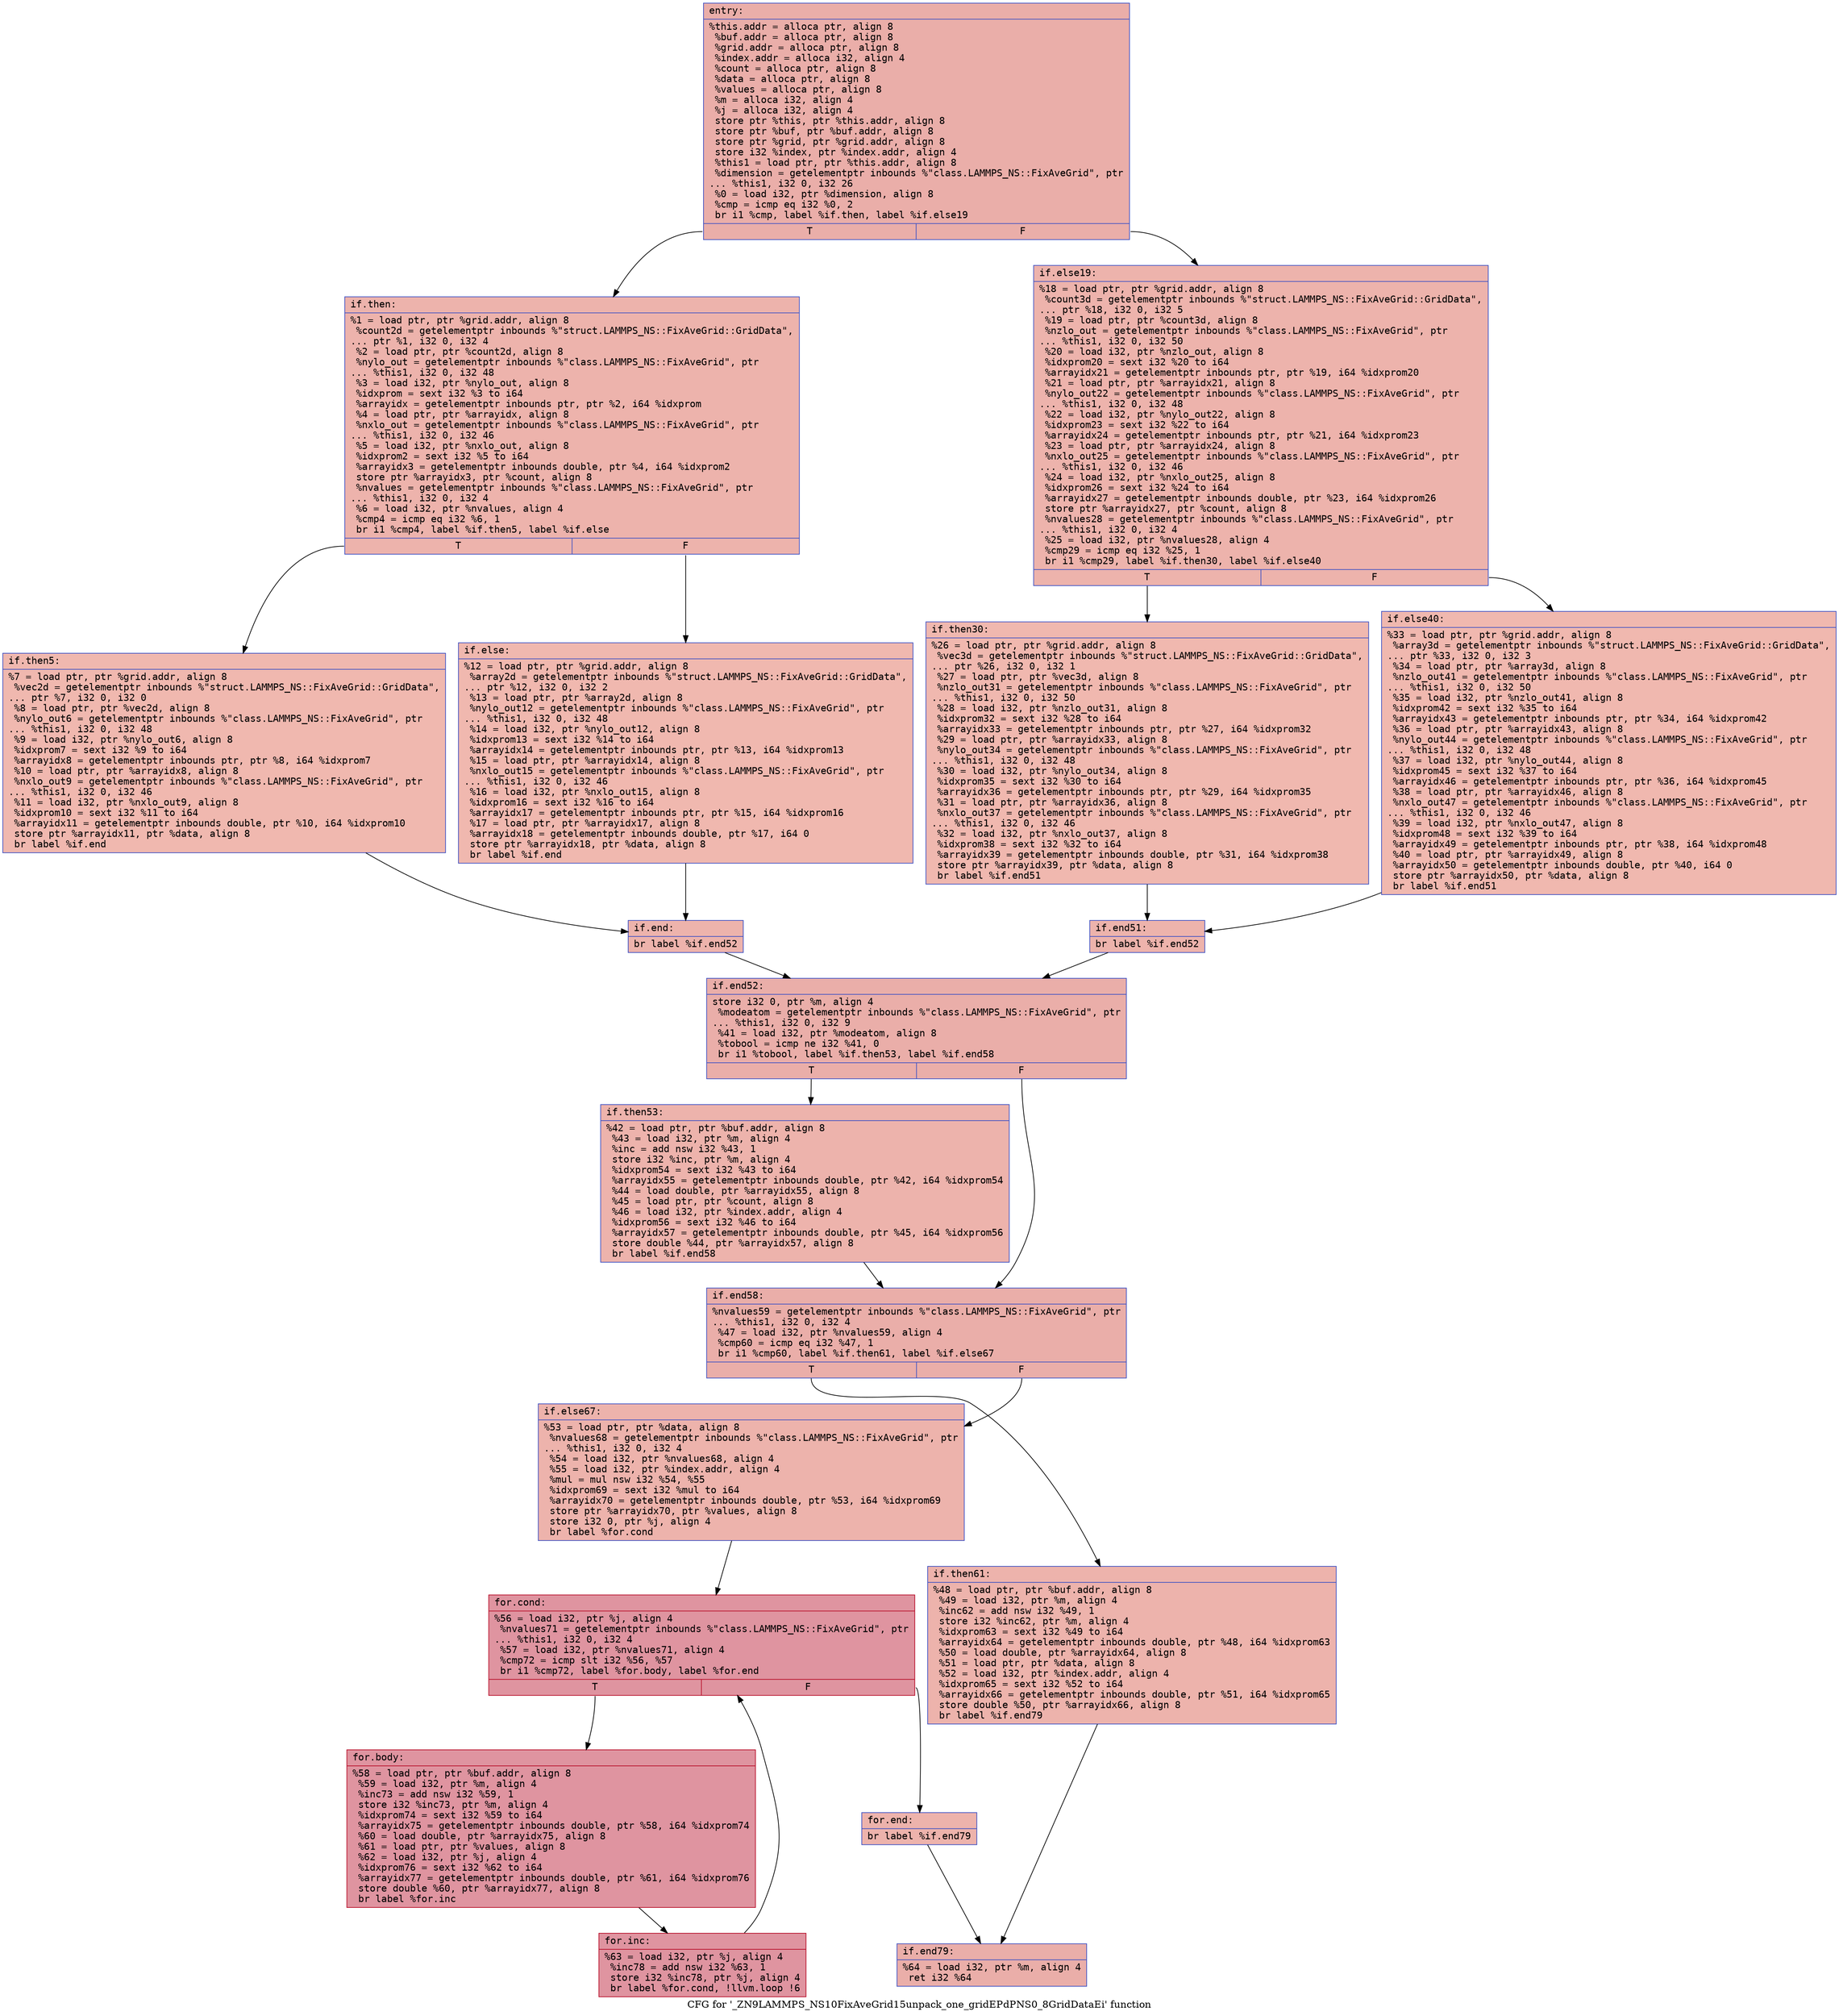 digraph "CFG for '_ZN9LAMMPS_NS10FixAveGrid15unpack_one_gridEPdPNS0_8GridDataEi' function" {
	label="CFG for '_ZN9LAMMPS_NS10FixAveGrid15unpack_one_gridEPdPNS0_8GridDataEi' function";

	Node0x560b514d3070 [shape=record,color="#3d50c3ff", style=filled, fillcolor="#d0473d70" fontname="Courier",label="{entry:\l|  %this.addr = alloca ptr, align 8\l  %buf.addr = alloca ptr, align 8\l  %grid.addr = alloca ptr, align 8\l  %index.addr = alloca i32, align 4\l  %count = alloca ptr, align 8\l  %data = alloca ptr, align 8\l  %values = alloca ptr, align 8\l  %m = alloca i32, align 4\l  %j = alloca i32, align 4\l  store ptr %this, ptr %this.addr, align 8\l  store ptr %buf, ptr %buf.addr, align 8\l  store ptr %grid, ptr %grid.addr, align 8\l  store i32 %index, ptr %index.addr, align 4\l  %this1 = load ptr, ptr %this.addr, align 8\l  %dimension = getelementptr inbounds %\"class.LAMMPS_NS::FixAveGrid\", ptr\l... %this1, i32 0, i32 26\l  %0 = load i32, ptr %dimension, align 8\l  %cmp = icmp eq i32 %0, 2\l  br i1 %cmp, label %if.then, label %if.else19\l|{<s0>T|<s1>F}}"];
	Node0x560b514d3070:s0 -> Node0x560b514d3f30[tooltip="entry -> if.then\nProbability 50.00%" ];
	Node0x560b514d3070:s1 -> Node0x560b514d3fa0[tooltip="entry -> if.else19\nProbability 50.00%" ];
	Node0x560b514d3f30 [shape=record,color="#3d50c3ff", style=filled, fillcolor="#d6524470" fontname="Courier",label="{if.then:\l|  %1 = load ptr, ptr %grid.addr, align 8\l  %count2d = getelementptr inbounds %\"struct.LAMMPS_NS::FixAveGrid::GridData\",\l... ptr %1, i32 0, i32 4\l  %2 = load ptr, ptr %count2d, align 8\l  %nylo_out = getelementptr inbounds %\"class.LAMMPS_NS::FixAveGrid\", ptr\l... %this1, i32 0, i32 48\l  %3 = load i32, ptr %nylo_out, align 8\l  %idxprom = sext i32 %3 to i64\l  %arrayidx = getelementptr inbounds ptr, ptr %2, i64 %idxprom\l  %4 = load ptr, ptr %arrayidx, align 8\l  %nxlo_out = getelementptr inbounds %\"class.LAMMPS_NS::FixAveGrid\", ptr\l... %this1, i32 0, i32 46\l  %5 = load i32, ptr %nxlo_out, align 8\l  %idxprom2 = sext i32 %5 to i64\l  %arrayidx3 = getelementptr inbounds double, ptr %4, i64 %idxprom2\l  store ptr %arrayidx3, ptr %count, align 8\l  %nvalues = getelementptr inbounds %\"class.LAMMPS_NS::FixAveGrid\", ptr\l... %this1, i32 0, i32 4\l  %6 = load i32, ptr %nvalues, align 4\l  %cmp4 = icmp eq i32 %6, 1\l  br i1 %cmp4, label %if.then5, label %if.else\l|{<s0>T|<s1>F}}"];
	Node0x560b514d3f30:s0 -> Node0x560b514d4d20[tooltip="if.then -> if.then5\nProbability 50.00%" ];
	Node0x560b514d3f30:s1 -> Node0x560b514d4da0[tooltip="if.then -> if.else\nProbability 50.00%" ];
	Node0x560b514d4d20 [shape=record,color="#3d50c3ff", style=filled, fillcolor="#dc5d4a70" fontname="Courier",label="{if.then5:\l|  %7 = load ptr, ptr %grid.addr, align 8\l  %vec2d = getelementptr inbounds %\"struct.LAMMPS_NS::FixAveGrid::GridData\",\l... ptr %7, i32 0, i32 0\l  %8 = load ptr, ptr %vec2d, align 8\l  %nylo_out6 = getelementptr inbounds %\"class.LAMMPS_NS::FixAveGrid\", ptr\l... %this1, i32 0, i32 48\l  %9 = load i32, ptr %nylo_out6, align 8\l  %idxprom7 = sext i32 %9 to i64\l  %arrayidx8 = getelementptr inbounds ptr, ptr %8, i64 %idxprom7\l  %10 = load ptr, ptr %arrayidx8, align 8\l  %nxlo_out9 = getelementptr inbounds %\"class.LAMMPS_NS::FixAveGrid\", ptr\l... %this1, i32 0, i32 46\l  %11 = load i32, ptr %nxlo_out9, align 8\l  %idxprom10 = sext i32 %11 to i64\l  %arrayidx11 = getelementptr inbounds double, ptr %10, i64 %idxprom10\l  store ptr %arrayidx11, ptr %data, align 8\l  br label %if.end\l}"];
	Node0x560b514d4d20 -> Node0x560b514d5780[tooltip="if.then5 -> if.end\nProbability 100.00%" ];
	Node0x560b514d4da0 [shape=record,color="#3d50c3ff", style=filled, fillcolor="#dc5d4a70" fontname="Courier",label="{if.else:\l|  %12 = load ptr, ptr %grid.addr, align 8\l  %array2d = getelementptr inbounds %\"struct.LAMMPS_NS::FixAveGrid::GridData\",\l... ptr %12, i32 0, i32 2\l  %13 = load ptr, ptr %array2d, align 8\l  %nylo_out12 = getelementptr inbounds %\"class.LAMMPS_NS::FixAveGrid\", ptr\l... %this1, i32 0, i32 48\l  %14 = load i32, ptr %nylo_out12, align 8\l  %idxprom13 = sext i32 %14 to i64\l  %arrayidx14 = getelementptr inbounds ptr, ptr %13, i64 %idxprom13\l  %15 = load ptr, ptr %arrayidx14, align 8\l  %nxlo_out15 = getelementptr inbounds %\"class.LAMMPS_NS::FixAveGrid\", ptr\l... %this1, i32 0, i32 46\l  %16 = load i32, ptr %nxlo_out15, align 8\l  %idxprom16 = sext i32 %16 to i64\l  %arrayidx17 = getelementptr inbounds ptr, ptr %15, i64 %idxprom16\l  %17 = load ptr, ptr %arrayidx17, align 8\l  %arrayidx18 = getelementptr inbounds double, ptr %17, i64 0\l  store ptr %arrayidx18, ptr %data, align 8\l  br label %if.end\l}"];
	Node0x560b514d4da0 -> Node0x560b514d5780[tooltip="if.else -> if.end\nProbability 100.00%" ];
	Node0x560b514d5780 [shape=record,color="#3d50c3ff", style=filled, fillcolor="#d6524470" fontname="Courier",label="{if.end:\l|  br label %if.end52\l}"];
	Node0x560b514d5780 -> Node0x560b514d62e0[tooltip="if.end -> if.end52\nProbability 100.00%" ];
	Node0x560b514d3fa0 [shape=record,color="#3d50c3ff", style=filled, fillcolor="#d6524470" fontname="Courier",label="{if.else19:\l|  %18 = load ptr, ptr %grid.addr, align 8\l  %count3d = getelementptr inbounds %\"struct.LAMMPS_NS::FixAveGrid::GridData\",\l... ptr %18, i32 0, i32 5\l  %19 = load ptr, ptr %count3d, align 8\l  %nzlo_out = getelementptr inbounds %\"class.LAMMPS_NS::FixAveGrid\", ptr\l... %this1, i32 0, i32 50\l  %20 = load i32, ptr %nzlo_out, align 8\l  %idxprom20 = sext i32 %20 to i64\l  %arrayidx21 = getelementptr inbounds ptr, ptr %19, i64 %idxprom20\l  %21 = load ptr, ptr %arrayidx21, align 8\l  %nylo_out22 = getelementptr inbounds %\"class.LAMMPS_NS::FixAveGrid\", ptr\l... %this1, i32 0, i32 48\l  %22 = load i32, ptr %nylo_out22, align 8\l  %idxprom23 = sext i32 %22 to i64\l  %arrayidx24 = getelementptr inbounds ptr, ptr %21, i64 %idxprom23\l  %23 = load ptr, ptr %arrayidx24, align 8\l  %nxlo_out25 = getelementptr inbounds %\"class.LAMMPS_NS::FixAveGrid\", ptr\l... %this1, i32 0, i32 46\l  %24 = load i32, ptr %nxlo_out25, align 8\l  %idxprom26 = sext i32 %24 to i64\l  %arrayidx27 = getelementptr inbounds double, ptr %23, i64 %idxprom26\l  store ptr %arrayidx27, ptr %count, align 8\l  %nvalues28 = getelementptr inbounds %\"class.LAMMPS_NS::FixAveGrid\", ptr\l... %this1, i32 0, i32 4\l  %25 = load i32, ptr %nvalues28, align 4\l  %cmp29 = icmp eq i32 %25, 1\l  br i1 %cmp29, label %if.then30, label %if.else40\l|{<s0>T|<s1>F}}"];
	Node0x560b514d3fa0:s0 -> Node0x560b514d7510[tooltip="if.else19 -> if.then30\nProbability 50.00%" ];
	Node0x560b514d3fa0:s1 -> Node0x560b514d7590[tooltip="if.else19 -> if.else40\nProbability 50.00%" ];
	Node0x560b514d7510 [shape=record,color="#3d50c3ff", style=filled, fillcolor="#dc5d4a70" fontname="Courier",label="{if.then30:\l|  %26 = load ptr, ptr %grid.addr, align 8\l  %vec3d = getelementptr inbounds %\"struct.LAMMPS_NS::FixAveGrid::GridData\",\l... ptr %26, i32 0, i32 1\l  %27 = load ptr, ptr %vec3d, align 8\l  %nzlo_out31 = getelementptr inbounds %\"class.LAMMPS_NS::FixAveGrid\", ptr\l... %this1, i32 0, i32 50\l  %28 = load i32, ptr %nzlo_out31, align 8\l  %idxprom32 = sext i32 %28 to i64\l  %arrayidx33 = getelementptr inbounds ptr, ptr %27, i64 %idxprom32\l  %29 = load ptr, ptr %arrayidx33, align 8\l  %nylo_out34 = getelementptr inbounds %\"class.LAMMPS_NS::FixAveGrid\", ptr\l... %this1, i32 0, i32 48\l  %30 = load i32, ptr %nylo_out34, align 8\l  %idxprom35 = sext i32 %30 to i64\l  %arrayidx36 = getelementptr inbounds ptr, ptr %29, i64 %idxprom35\l  %31 = load ptr, ptr %arrayidx36, align 8\l  %nxlo_out37 = getelementptr inbounds %\"class.LAMMPS_NS::FixAveGrid\", ptr\l... %this1, i32 0, i32 46\l  %32 = load i32, ptr %nxlo_out37, align 8\l  %idxprom38 = sext i32 %32 to i64\l  %arrayidx39 = getelementptr inbounds double, ptr %31, i64 %idxprom38\l  store ptr %arrayidx39, ptr %data, align 8\l  br label %if.end51\l}"];
	Node0x560b514d7510 -> Node0x560b514d82e0[tooltip="if.then30 -> if.end51\nProbability 100.00%" ];
	Node0x560b514d7590 [shape=record,color="#3d50c3ff", style=filled, fillcolor="#dc5d4a70" fontname="Courier",label="{if.else40:\l|  %33 = load ptr, ptr %grid.addr, align 8\l  %array3d = getelementptr inbounds %\"struct.LAMMPS_NS::FixAveGrid::GridData\",\l... ptr %33, i32 0, i32 3\l  %34 = load ptr, ptr %array3d, align 8\l  %nzlo_out41 = getelementptr inbounds %\"class.LAMMPS_NS::FixAveGrid\", ptr\l... %this1, i32 0, i32 50\l  %35 = load i32, ptr %nzlo_out41, align 8\l  %idxprom42 = sext i32 %35 to i64\l  %arrayidx43 = getelementptr inbounds ptr, ptr %34, i64 %idxprom42\l  %36 = load ptr, ptr %arrayidx43, align 8\l  %nylo_out44 = getelementptr inbounds %\"class.LAMMPS_NS::FixAveGrid\", ptr\l... %this1, i32 0, i32 48\l  %37 = load i32, ptr %nylo_out44, align 8\l  %idxprom45 = sext i32 %37 to i64\l  %arrayidx46 = getelementptr inbounds ptr, ptr %36, i64 %idxprom45\l  %38 = load ptr, ptr %arrayidx46, align 8\l  %nxlo_out47 = getelementptr inbounds %\"class.LAMMPS_NS::FixAveGrid\", ptr\l... %this1, i32 0, i32 46\l  %39 = load i32, ptr %nxlo_out47, align 8\l  %idxprom48 = sext i32 %39 to i64\l  %arrayidx49 = getelementptr inbounds ptr, ptr %38, i64 %idxprom48\l  %40 = load ptr, ptr %arrayidx49, align 8\l  %arrayidx50 = getelementptr inbounds double, ptr %40, i64 0\l  store ptr %arrayidx50, ptr %data, align 8\l  br label %if.end51\l}"];
	Node0x560b514d7590 -> Node0x560b514d82e0[tooltip="if.else40 -> if.end51\nProbability 100.00%" ];
	Node0x560b514d82e0 [shape=record,color="#3d50c3ff", style=filled, fillcolor="#d6524470" fontname="Courier",label="{if.end51:\l|  br label %if.end52\l}"];
	Node0x560b514d82e0 -> Node0x560b514d62e0[tooltip="if.end51 -> if.end52\nProbability 100.00%" ];
	Node0x560b514d62e0 [shape=record,color="#3d50c3ff", style=filled, fillcolor="#d0473d70" fontname="Courier",label="{if.end52:\l|  store i32 0, ptr %m, align 4\l  %modeatom = getelementptr inbounds %\"class.LAMMPS_NS::FixAveGrid\", ptr\l... %this1, i32 0, i32 9\l  %41 = load i32, ptr %modeatom, align 8\l  %tobool = icmp ne i32 %41, 0\l  br i1 %tobool, label %if.then53, label %if.end58\l|{<s0>T|<s1>F}}"];
	Node0x560b514d62e0:s0 -> Node0x560b514d94e0[tooltip="if.end52 -> if.then53\nProbability 62.50%" ];
	Node0x560b514d62e0:s1 -> Node0x560b514d9560[tooltip="if.end52 -> if.end58\nProbability 37.50%" ];
	Node0x560b514d94e0 [shape=record,color="#3d50c3ff", style=filled, fillcolor="#d6524470" fontname="Courier",label="{if.then53:\l|  %42 = load ptr, ptr %buf.addr, align 8\l  %43 = load i32, ptr %m, align 4\l  %inc = add nsw i32 %43, 1\l  store i32 %inc, ptr %m, align 4\l  %idxprom54 = sext i32 %43 to i64\l  %arrayidx55 = getelementptr inbounds double, ptr %42, i64 %idxprom54\l  %44 = load double, ptr %arrayidx55, align 8\l  %45 = load ptr, ptr %count, align 8\l  %46 = load i32, ptr %index.addr, align 4\l  %idxprom56 = sext i32 %46 to i64\l  %arrayidx57 = getelementptr inbounds double, ptr %45, i64 %idxprom56\l  store double %44, ptr %arrayidx57, align 8\l  br label %if.end58\l}"];
	Node0x560b514d94e0 -> Node0x560b514d9560[tooltip="if.then53 -> if.end58\nProbability 100.00%" ];
	Node0x560b514d9560 [shape=record,color="#3d50c3ff", style=filled, fillcolor="#d0473d70" fontname="Courier",label="{if.end58:\l|  %nvalues59 = getelementptr inbounds %\"class.LAMMPS_NS::FixAveGrid\", ptr\l... %this1, i32 0, i32 4\l  %47 = load i32, ptr %nvalues59, align 4\l  %cmp60 = icmp eq i32 %47, 1\l  br i1 %cmp60, label %if.then61, label %if.else67\l|{<s0>T|<s1>F}}"];
	Node0x560b514d9560:s0 -> Node0x560b514da880[tooltip="if.end58 -> if.then61\nProbability 50.00%" ];
	Node0x560b514d9560:s1 -> Node0x560b514da900[tooltip="if.end58 -> if.else67\nProbability 50.00%" ];
	Node0x560b514da880 [shape=record,color="#3d50c3ff", style=filled, fillcolor="#d6524470" fontname="Courier",label="{if.then61:\l|  %48 = load ptr, ptr %buf.addr, align 8\l  %49 = load i32, ptr %m, align 4\l  %inc62 = add nsw i32 %49, 1\l  store i32 %inc62, ptr %m, align 4\l  %idxprom63 = sext i32 %49 to i64\l  %arrayidx64 = getelementptr inbounds double, ptr %48, i64 %idxprom63\l  %50 = load double, ptr %arrayidx64, align 8\l  %51 = load ptr, ptr %data, align 8\l  %52 = load i32, ptr %index.addr, align 4\l  %idxprom65 = sext i32 %52 to i64\l  %arrayidx66 = getelementptr inbounds double, ptr %51, i64 %idxprom65\l  store double %50, ptr %arrayidx66, align 8\l  br label %if.end79\l}"];
	Node0x560b514da880 -> Node0x560b514d6c40[tooltip="if.then61 -> if.end79\nProbability 100.00%" ];
	Node0x560b514da900 [shape=record,color="#3d50c3ff", style=filled, fillcolor="#d6524470" fontname="Courier",label="{if.else67:\l|  %53 = load ptr, ptr %data, align 8\l  %nvalues68 = getelementptr inbounds %\"class.LAMMPS_NS::FixAveGrid\", ptr\l... %this1, i32 0, i32 4\l  %54 = load i32, ptr %nvalues68, align 4\l  %55 = load i32, ptr %index.addr, align 4\l  %mul = mul nsw i32 %54, %55\l  %idxprom69 = sext i32 %mul to i64\l  %arrayidx70 = getelementptr inbounds double, ptr %53, i64 %idxprom69\l  store ptr %arrayidx70, ptr %values, align 8\l  store i32 0, ptr %j, align 4\l  br label %for.cond\l}"];
	Node0x560b514da900 -> Node0x560b514dbe40[tooltip="if.else67 -> for.cond\nProbability 100.00%" ];
	Node0x560b514dbe40 [shape=record,color="#b70d28ff", style=filled, fillcolor="#b70d2870" fontname="Courier",label="{for.cond:\l|  %56 = load i32, ptr %j, align 4\l  %nvalues71 = getelementptr inbounds %\"class.LAMMPS_NS::FixAveGrid\", ptr\l... %this1, i32 0, i32 4\l  %57 = load i32, ptr %nvalues71, align 4\l  %cmp72 = icmp slt i32 %56, %57\l  br i1 %cmp72, label %for.body, label %for.end\l|{<s0>T|<s1>F}}"];
	Node0x560b514dbe40:s0 -> Node0x560b514dc1d0[tooltip="for.cond -> for.body\nProbability 96.88%" ];
	Node0x560b514dbe40:s1 -> Node0x560b514dc250[tooltip="for.cond -> for.end\nProbability 3.12%" ];
	Node0x560b514dc1d0 [shape=record,color="#b70d28ff", style=filled, fillcolor="#b70d2870" fontname="Courier",label="{for.body:\l|  %58 = load ptr, ptr %buf.addr, align 8\l  %59 = load i32, ptr %m, align 4\l  %inc73 = add nsw i32 %59, 1\l  store i32 %inc73, ptr %m, align 4\l  %idxprom74 = sext i32 %59 to i64\l  %arrayidx75 = getelementptr inbounds double, ptr %58, i64 %idxprom74\l  %60 = load double, ptr %arrayidx75, align 8\l  %61 = load ptr, ptr %values, align 8\l  %62 = load i32, ptr %j, align 4\l  %idxprom76 = sext i32 %62 to i64\l  %arrayidx77 = getelementptr inbounds double, ptr %61, i64 %idxprom76\l  store double %60, ptr %arrayidx77, align 8\l  br label %for.inc\l}"];
	Node0x560b514dc1d0 -> Node0x560b514dcac0[tooltip="for.body -> for.inc\nProbability 100.00%" ];
	Node0x560b514dcac0 [shape=record,color="#b70d28ff", style=filled, fillcolor="#b70d2870" fontname="Courier",label="{for.inc:\l|  %63 = load i32, ptr %j, align 4\l  %inc78 = add nsw i32 %63, 1\l  store i32 %inc78, ptr %j, align 4\l  br label %for.cond, !llvm.loop !6\l}"];
	Node0x560b514dcac0 -> Node0x560b514dbe40[tooltip="for.inc -> for.cond\nProbability 100.00%" ];
	Node0x560b514dc250 [shape=record,color="#3d50c3ff", style=filled, fillcolor="#d6524470" fontname="Courier",label="{for.end:\l|  br label %if.end79\l}"];
	Node0x560b514dc250 -> Node0x560b514d6c40[tooltip="for.end -> if.end79\nProbability 100.00%" ];
	Node0x560b514d6c40 [shape=record,color="#3d50c3ff", style=filled, fillcolor="#d0473d70" fontname="Courier",label="{if.end79:\l|  %64 = load i32, ptr %m, align 4\l  ret i32 %64\l}"];
}

